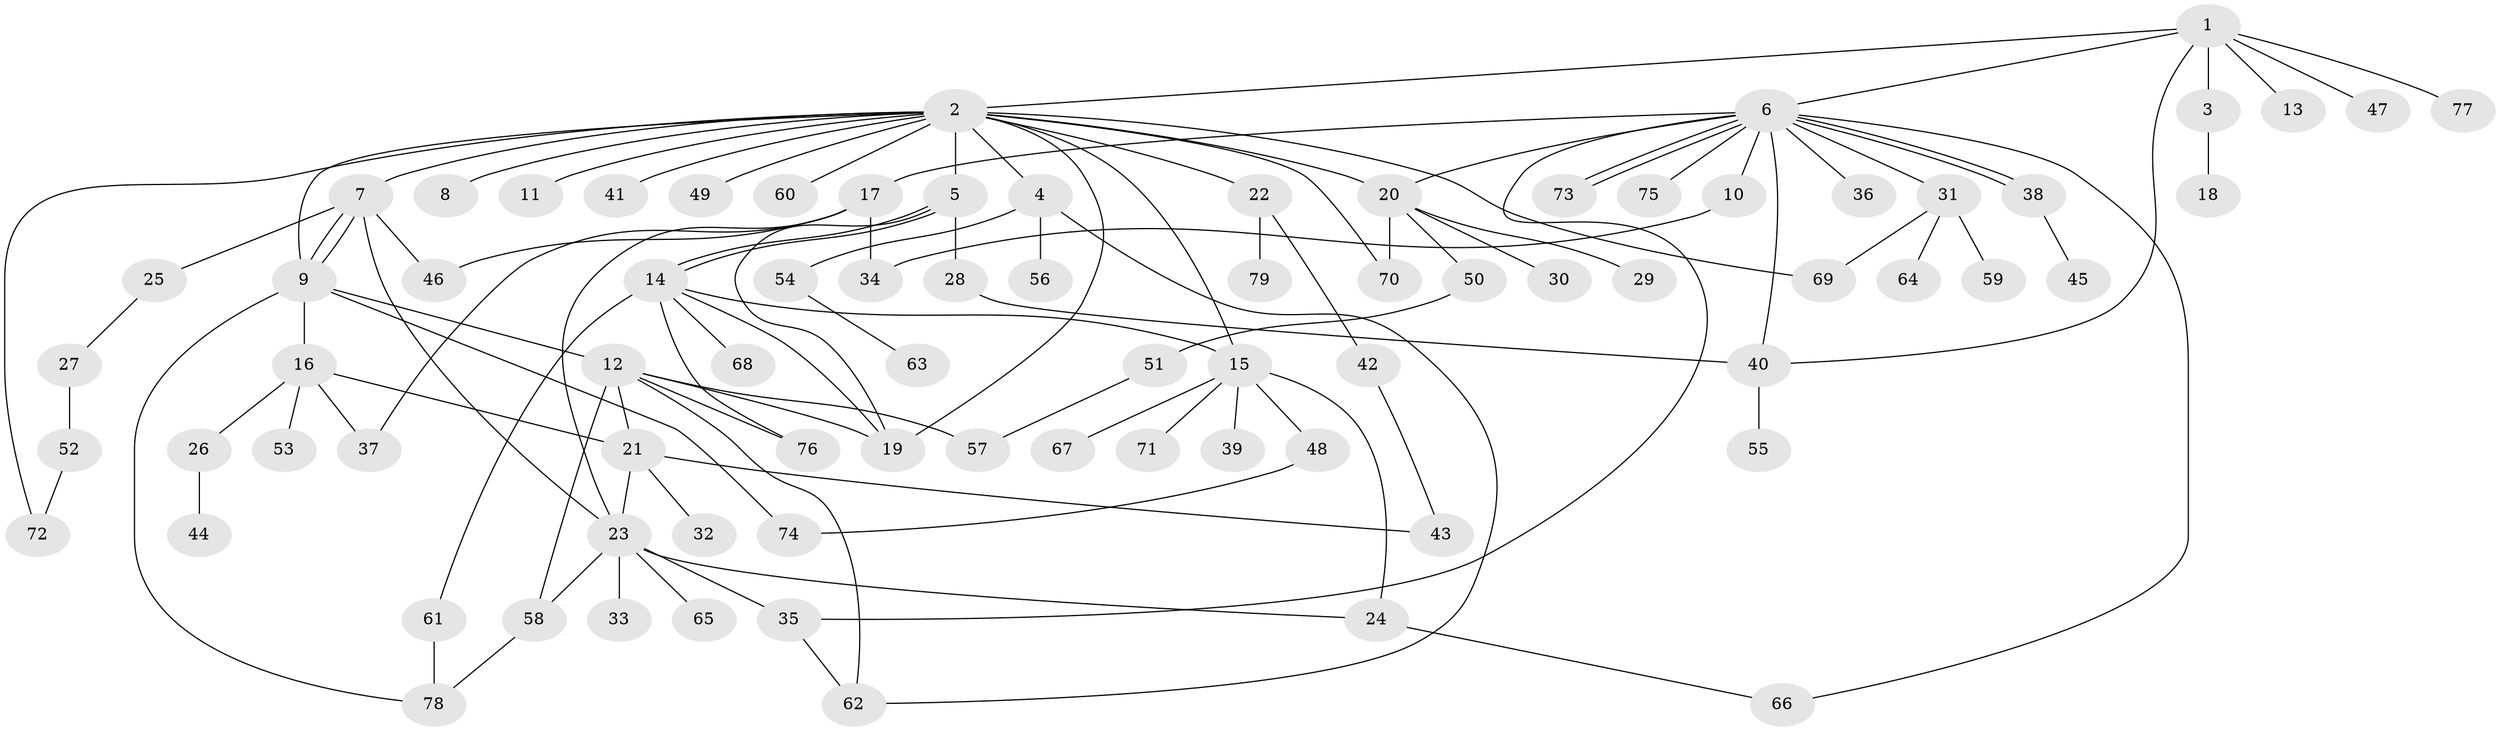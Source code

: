 // Generated by graph-tools (version 1.1) at 2025/35/03/09/25 02:35:35]
// undirected, 79 vertices, 111 edges
graph export_dot {
graph [start="1"]
  node [color=gray90,style=filled];
  1;
  2;
  3;
  4;
  5;
  6;
  7;
  8;
  9;
  10;
  11;
  12;
  13;
  14;
  15;
  16;
  17;
  18;
  19;
  20;
  21;
  22;
  23;
  24;
  25;
  26;
  27;
  28;
  29;
  30;
  31;
  32;
  33;
  34;
  35;
  36;
  37;
  38;
  39;
  40;
  41;
  42;
  43;
  44;
  45;
  46;
  47;
  48;
  49;
  50;
  51;
  52;
  53;
  54;
  55;
  56;
  57;
  58;
  59;
  60;
  61;
  62;
  63;
  64;
  65;
  66;
  67;
  68;
  69;
  70;
  71;
  72;
  73;
  74;
  75;
  76;
  77;
  78;
  79;
  1 -- 2;
  1 -- 3;
  1 -- 6;
  1 -- 13;
  1 -- 40;
  1 -- 47;
  1 -- 77;
  2 -- 4;
  2 -- 5;
  2 -- 7;
  2 -- 8;
  2 -- 9;
  2 -- 11;
  2 -- 15;
  2 -- 19;
  2 -- 20;
  2 -- 22;
  2 -- 41;
  2 -- 49;
  2 -- 60;
  2 -- 69;
  2 -- 70;
  2 -- 72;
  3 -- 18;
  4 -- 54;
  4 -- 56;
  4 -- 62;
  5 -- 14;
  5 -- 14;
  5 -- 19;
  5 -- 28;
  6 -- 10;
  6 -- 17;
  6 -- 20;
  6 -- 31;
  6 -- 35;
  6 -- 36;
  6 -- 38;
  6 -- 38;
  6 -- 40;
  6 -- 66;
  6 -- 73;
  6 -- 73;
  6 -- 75;
  7 -- 9;
  7 -- 9;
  7 -- 23;
  7 -- 25;
  7 -- 46;
  9 -- 12;
  9 -- 16;
  9 -- 74;
  9 -- 78;
  10 -- 34;
  12 -- 19;
  12 -- 21;
  12 -- 57;
  12 -- 58;
  12 -- 62;
  12 -- 76;
  14 -- 15;
  14 -- 19;
  14 -- 61;
  14 -- 68;
  14 -- 76;
  15 -- 24;
  15 -- 39;
  15 -- 48;
  15 -- 67;
  15 -- 71;
  16 -- 21;
  16 -- 26;
  16 -- 37;
  16 -- 53;
  17 -- 23;
  17 -- 34;
  17 -- 37;
  17 -- 46;
  20 -- 29;
  20 -- 30;
  20 -- 50;
  20 -- 70;
  21 -- 23;
  21 -- 32;
  21 -- 43;
  22 -- 42;
  22 -- 79;
  23 -- 24;
  23 -- 33;
  23 -- 35;
  23 -- 58;
  23 -- 65;
  24 -- 66;
  25 -- 27;
  26 -- 44;
  27 -- 52;
  28 -- 40;
  31 -- 59;
  31 -- 64;
  31 -- 69;
  35 -- 62;
  38 -- 45;
  40 -- 55;
  42 -- 43;
  48 -- 74;
  50 -- 51;
  51 -- 57;
  52 -- 72;
  54 -- 63;
  58 -- 78;
  61 -- 78;
}
